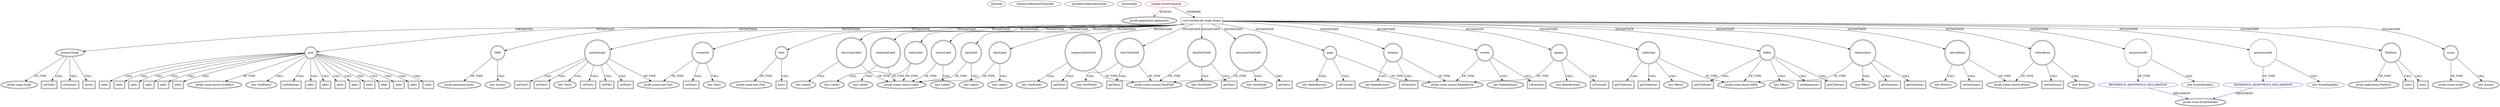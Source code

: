 digraph {
baseInfo[graphId=3746,category="extension_graph",isAnonymous=false,possibleRelation=true]
frameworkRelatedTypesInfo[0="javafx.application.Application"]
possibleCollaborationsInfo[0="3746~OVERRIDING_METHOD_DECLARATION-INSTANTIATION-~javafx.application.Application ~javafx.event.EventHandler ~false~true"]
locationInfo[projectName="nandoacoelho-SGFP-Sistema-Gerenciador-Financeiro-Pessoal",filePath="/nandoacoelho-SGFP-Sistema-Gerenciador-Financeiro-Pessoal/SGFP-Sistema-Gerenciador-Financeiro-Pessoal-master/src/sample/NovaTransacao.java",contextSignature="NovaTransacao",graphId="3746"]
0[label="sample.NovaTransacao",vertexType="ROOT_CLIENT_CLASS_DECLARATION",isFrameworkType=false,color=red]
1[label="javafx.application.Application",vertexType="FRAMEWORK_CLASS_TYPE",isFrameworkType=true,peripheries=2]
2[label="void start(javafx.stage.Stage)",vertexType="OVERRIDING_METHOD_DECLARATION",isFrameworkType=false,shape=box]
3[label="primaryStage",vertexType="PARAMETER_DECLARATION",isFrameworkType=true,peripheries=2]
4[label="javafx.stage.Stage",vertexType="FRAMEWORK_CLASS_TYPE",isFrameworkType=true,peripheries=2]
6[label="setTitle()",vertexType="INSIDE_CALL",isFrameworkType=true,peripheries=2,shape=box]
8[label="grid",vertexType="VARIABLE_EXPRESION",isFrameworkType=true,peripheries=2,shape=circle]
9[label="javafx.scene.layout.GridPane",vertexType="FRAMEWORK_CLASS_TYPE",isFrameworkType=true,peripheries=2]
7[label="new GridPane()",vertexType="CONSTRUCTOR_CALL",isFrameworkType=true,peripheries=2]
11[label="setPadding()",vertexType="INSIDE_CALL",isFrameworkType=true,peripheries=2,shape=box]
13[label="VAR3",vertexType="VARIABLE_EXPRESION",isFrameworkType=true,peripheries=2,shape=circle]
14[label="javafx.geometry.Insets",vertexType="FRAMEWORK_CLASS_TYPE",isFrameworkType=true,peripheries=2]
12[label="new Insets()",vertexType="CONSTRUCTOR_CALL",isFrameworkType=true,peripheries=2]
16[label="scenetitle",vertexType="VARIABLE_EXPRESION",isFrameworkType=true,peripheries=2,shape=circle]
17[label="javafx.scene.text.Text",vertexType="FRAMEWORK_CLASS_TYPE",isFrameworkType=true,peripheries=2]
15[label="new Text()",vertexType="CONSTRUCTOR_CALL",isFrameworkType=true,peripheries=2]
19[label="setFont()",vertexType="INSIDE_CALL",isFrameworkType=true,peripheries=2,shape=box]
20[label="Font",vertexType="VARIABLE_EXPRESION",isFrameworkType=true,peripheries=2,shape=circle]
22[label="javafx.scene.text.Font",vertexType="FRAMEWORK_CLASS_TYPE",isFrameworkType=true,peripheries=2]
21[label="font()",vertexType="INSIDE_CALL",isFrameworkType=true,peripheries=2,shape=box]
24[label="add()",vertexType="INSIDE_CALL",isFrameworkType=true,peripheries=2,shape=box]
26[label="descricaoLabel",vertexType="VARIABLE_EXPRESION",isFrameworkType=true,peripheries=2,shape=circle]
27[label="javafx.scene.control.Label",vertexType="FRAMEWORK_CLASS_TYPE",isFrameworkType=true,peripheries=2]
25[label="new Label()",vertexType="CONSTRUCTOR_CALL",isFrameworkType=true,peripheries=2]
29[label="add()",vertexType="INSIDE_CALL",isFrameworkType=true,peripheries=2,shape=box]
31[label="descricaoTextField",vertexType="VARIABLE_EXPRESION",isFrameworkType=true,peripheries=2,shape=circle]
32[label="javafx.scene.control.TextField",vertexType="FRAMEWORK_CLASS_TYPE",isFrameworkType=true,peripheries=2]
30[label="new TextField()",vertexType="CONSTRUCTOR_CALL",isFrameworkType=true,peripheries=2]
34[label="add()",vertexType="INSIDE_CALL",isFrameworkType=true,peripheries=2,shape=box]
36[label="categoriaLabel",vertexType="VARIABLE_EXPRESION",isFrameworkType=true,peripheries=2,shape=circle]
35[label="new Label()",vertexType="CONSTRUCTOR_CALL",isFrameworkType=true,peripheries=2]
39[label="add()",vertexType="INSIDE_CALL",isFrameworkType=true,peripheries=2,shape=box]
41[label="categoriaTextField",vertexType="VARIABLE_EXPRESION",isFrameworkType=true,peripheries=2,shape=circle]
40[label="new TextField()",vertexType="CONSTRUCTOR_CALL",isFrameworkType=true,peripheries=2]
44[label="add()",vertexType="INSIDE_CALL",isFrameworkType=true,peripheries=2,shape=box]
46[label="valorLabel",vertexType="VARIABLE_EXPRESION",isFrameworkType=true,peripheries=2,shape=circle]
45[label="new Label()",vertexType="CONSTRUCTOR_CALL",isFrameworkType=true,peripheries=2]
49[label="add()",vertexType="INSIDE_CALL",isFrameworkType=true,peripheries=2,shape=box]
51[label="valorTextField",vertexType="VARIABLE_EXPRESION",isFrameworkType=true,peripheries=2,shape=circle]
50[label="new TextField()",vertexType="CONSTRUCTOR_CALL",isFrameworkType=true,peripheries=2]
54[label="add()",vertexType="INSIDE_CALL",isFrameworkType=true,peripheries=2,shape=box]
56[label="dataLabel",vertexType="VARIABLE_EXPRESION",isFrameworkType=true,peripheries=2,shape=circle]
55[label="new Label()",vertexType="CONSTRUCTOR_CALL",isFrameworkType=true,peripheries=2]
59[label="add()",vertexType="INSIDE_CALL",isFrameworkType=true,peripheries=2,shape=box]
61[label="dataTextField",vertexType="VARIABLE_EXPRESION",isFrameworkType=true,peripheries=2,shape=circle]
60[label="new TextField()",vertexType="CONSTRUCTOR_CALL",isFrameworkType=true,peripheries=2]
64[label="add()",vertexType="INSIDE_CALL",isFrameworkType=true,peripheries=2,shape=box]
66[label="statusLabel",vertexType="VARIABLE_EXPRESION",isFrameworkType=true,peripheries=2,shape=circle]
65[label="new Label()",vertexType="CONSTRUCTOR_CALL",isFrameworkType=true,peripheries=2]
69[label="add()",vertexType="INSIDE_CALL",isFrameworkType=true,peripheries=2,shape=box]
71[label="apagar",vertexType="VARIABLE_EXPRESION",isFrameworkType=true,peripheries=2,shape=circle]
72[label="javafx.scene.control.RadioButton",vertexType="FRAMEWORK_CLASS_TYPE",isFrameworkType=true,peripheries=2]
70[label="new RadioButton()",vertexType="CONSTRUCTOR_CALL",isFrameworkType=true,peripheries=2]
74[label="pago",vertexType="VARIABLE_EXPRESION",isFrameworkType=true,peripheries=2,shape=circle]
73[label="new RadioButton()",vertexType="CONSTRUCTOR_CALL",isFrameworkType=true,peripheries=2]
77[label="radiosstatus",vertexType="VARIABLE_EXPRESION",isFrameworkType=true,peripheries=2,shape=circle]
78[label="javafx.scene.layout.HBox",vertexType="FRAMEWORK_CLASS_TYPE",isFrameworkType=true,peripheries=2]
76[label="new HBox()",vertexType="CONSTRUCTOR_CALL",isFrameworkType=true,peripheries=2]
80[label="getChildren()",vertexType="INSIDE_CALL",isFrameworkType=true,peripheries=2,shape=box]
82[label="getChildren()",vertexType="INSIDE_CALL",isFrameworkType=true,peripheries=2,shape=box]
84[label="add()",vertexType="INSIDE_CALL",isFrameworkType=true,peripheries=2,shape=box]
86[label="tipoLabel",vertexType="VARIABLE_EXPRESION",isFrameworkType=true,peripheries=2,shape=circle]
85[label="new Label()",vertexType="CONSTRUCTOR_CALL",isFrameworkType=true,peripheries=2]
89[label="add()",vertexType="INSIDE_CALL",isFrameworkType=true,peripheries=2,shape=box]
91[label="despesa",vertexType="VARIABLE_EXPRESION",isFrameworkType=true,peripheries=2,shape=circle]
90[label="new RadioButton()",vertexType="CONSTRUCTOR_CALL",isFrameworkType=true,peripheries=2]
94[label="receita",vertexType="VARIABLE_EXPRESION",isFrameworkType=true,peripheries=2,shape=circle]
93[label="new RadioButton()",vertexType="CONSTRUCTOR_CALL",isFrameworkType=true,peripheries=2]
97[label="radiostipo",vertexType="VARIABLE_EXPRESION",isFrameworkType=true,peripheries=2,shape=circle]
96[label="new HBox()",vertexType="CONSTRUCTOR_CALL",isFrameworkType=true,peripheries=2]
100[label="getChildren()",vertexType="INSIDE_CALL",isFrameworkType=true,peripheries=2,shape=box]
102[label="getChildren()",vertexType="INSIDE_CALL",isFrameworkType=true,peripheries=2,shape=box]
104[label="add()",vertexType="INSIDE_CALL",isFrameworkType=true,peripheries=2,shape=box]
106[label="voltarBotao",vertexType="VARIABLE_EXPRESION",isFrameworkType=true,peripheries=2,shape=circle]
107[label="javafx.scene.control.Button",vertexType="FRAMEWORK_CLASS_TYPE",isFrameworkType=true,peripheries=2]
105[label="new Button()",vertexType="CONSTRUCTOR_CALL",isFrameworkType=true,peripheries=2]
109[label="salvarBotao",vertexType="VARIABLE_EXPRESION",isFrameworkType=true,peripheries=2,shape=circle]
108[label="new Button()",vertexType="CONSTRUCTOR_CALL",isFrameworkType=true,peripheries=2]
112[label="hbBtn",vertexType="VARIABLE_EXPRESION",isFrameworkType=true,peripheries=2,shape=circle]
111[label="new HBox()",vertexType="CONSTRUCTOR_CALL",isFrameworkType=true,peripheries=2]
115[label="setAlignment()",vertexType="INSIDE_CALL",isFrameworkType=true,peripheries=2,shape=box]
117[label="getChildren()",vertexType="INSIDE_CALL",isFrameworkType=true,peripheries=2,shape=box]
119[label="getChildren()",vertexType="INSIDE_CALL",isFrameworkType=true,peripheries=2,shape=box]
121[label="add()",vertexType="INSIDE_CALL",isFrameworkType=true,peripheries=2,shape=box]
123[label="actiontarget",vertexType="VARIABLE_EXPRESION",isFrameworkType=true,peripheries=2,shape=circle]
122[label="new Text()",vertexType="CONSTRUCTOR_CALL",isFrameworkType=true,peripheries=2]
126[label="add()",vertexType="INSIDE_CALL",isFrameworkType=true,peripheries=2,shape=box]
128[label="setOnAction()",vertexType="INSIDE_CALL",isFrameworkType=true,peripheries=2,shape=box]
130[label="anonymous50",vertexType="VARIABLE_EXPRESION",isFrameworkType=false,shape=circle]
131[label="REFERENCE_ANONYMOUS_DECLARATION",vertexType="REFERENCE_ANONYMOUS_DECLARATION",isFrameworkType=false,color=blue]
132[label="javafx.event.EventHandler",vertexType="FRAMEWORK_INTERFACE_TYPE",isFrameworkType=true,peripheries=2]
129[label="new EventHandler()",vertexType="CONSTRUCTOR_CALL",isFrameworkType=false]
134[label="isPressed()",vertexType="INSIDE_CALL",isFrameworkType=true,peripheries=2,shape=box]
136[label="isPressed()",vertexType="INSIDE_CALL",isFrameworkType=true,peripheries=2,shape=box]
138[label="isPressed()",vertexType="INSIDE_CALL",isFrameworkType=true,peripheries=2,shape=box]
140[label="isPressed()",vertexType="INSIDE_CALL",isFrameworkType=true,peripheries=2,shape=box]
142[label="getText()",vertexType="INSIDE_CALL",isFrameworkType=true,peripheries=2,shape=box]
144[label="getText()",vertexType="INSIDE_CALL",isFrameworkType=true,peripheries=2,shape=box]
146[label="getText()",vertexType="INSIDE_CALL",isFrameworkType=true,peripheries=2,shape=box]
148[label="getText()",vertexType="INSIDE_CALL",isFrameworkType=true,peripheries=2,shape=box]
150[label="setText()",vertexType="INSIDE_CALL",isFrameworkType=true,peripheries=2,shape=box]
152[label="setFill()",vertexType="INSIDE_CALL",isFrameworkType=true,peripheries=2,shape=box]
154[label="setText()",vertexType="INSIDE_CALL",isFrameworkType=true,peripheries=2,shape=box]
155[label="Platform",vertexType="VARIABLE_EXPRESION",isFrameworkType=true,peripheries=2,shape=circle]
157[label="javafx.application.Platform",vertexType="FRAMEWORK_CLASS_TYPE",isFrameworkType=true,peripheries=2]
156[label="exit()",vertexType="INSIDE_CALL",isFrameworkType=true,peripheries=2,shape=box]
159[label="setText()",vertexType="INSIDE_CALL",isFrameworkType=true,peripheries=2,shape=box]
161[label="setText()",vertexType="INSIDE_CALL",isFrameworkType=true,peripheries=2,shape=box]
163[label="setOnAction()",vertexType="INSIDE_CALL",isFrameworkType=true,peripheries=2,shape=box]
165[label="anonymous66",vertexType="VARIABLE_EXPRESION",isFrameworkType=false,shape=circle]
166[label="REFERENCE_ANONYMOUS_DECLARATION",vertexType="REFERENCE_ANONYMOUS_DECLARATION",isFrameworkType=false,color=blue]
164[label="new EventHandler()",vertexType="CONSTRUCTOR_CALL",isFrameworkType=false]
169[label="exit()",vertexType="INSIDE_CALL",isFrameworkType=true,peripheries=2,shape=box]
171[label="scene",vertexType="VARIABLE_EXPRESION",isFrameworkType=true,peripheries=2,shape=circle]
172[label="javafx.scene.Scene",vertexType="FRAMEWORK_CLASS_TYPE",isFrameworkType=true,peripheries=2]
170[label="new Scene()",vertexType="CONSTRUCTOR_CALL",isFrameworkType=true,peripheries=2]
174[label="setScene()",vertexType="INSIDE_CALL",isFrameworkType=true,peripheries=2,shape=box]
176[label="show()",vertexType="INSIDE_CALL",isFrameworkType=true,peripheries=2,shape=box]
0->1[label="EXTEND",color=red]
0->2[label="OVERRIDE"]
3->4[label="OF_TYPE"]
2->3[label="PARAMETER"]
3->6[label="CALL"]
2->8[label="INSTANTIATE"]
8->9[label="OF_TYPE"]
8->7[label="CALL"]
8->11[label="CALL"]
2->13[label="INSTANTIATE"]
13->14[label="OF_TYPE"]
13->12[label="CALL"]
2->16[label="INSTANTIATE"]
16->17[label="OF_TYPE"]
16->15[label="CALL"]
16->19[label="CALL"]
2->20[label="INSTANTIATE"]
20->22[label="OF_TYPE"]
20->21[label="CALL"]
8->24[label="CALL"]
2->26[label="INSTANTIATE"]
26->27[label="OF_TYPE"]
26->25[label="CALL"]
8->29[label="CALL"]
2->31[label="INSTANTIATE"]
31->32[label="OF_TYPE"]
31->30[label="CALL"]
8->34[label="CALL"]
2->36[label="INSTANTIATE"]
36->27[label="OF_TYPE"]
36->35[label="CALL"]
8->39[label="CALL"]
2->41[label="INSTANTIATE"]
41->32[label="OF_TYPE"]
41->40[label="CALL"]
8->44[label="CALL"]
2->46[label="INSTANTIATE"]
46->27[label="OF_TYPE"]
46->45[label="CALL"]
8->49[label="CALL"]
2->51[label="INSTANTIATE"]
51->32[label="OF_TYPE"]
51->50[label="CALL"]
8->54[label="CALL"]
2->56[label="INSTANTIATE"]
56->27[label="OF_TYPE"]
56->55[label="CALL"]
8->59[label="CALL"]
2->61[label="INSTANTIATE"]
61->32[label="OF_TYPE"]
61->60[label="CALL"]
8->64[label="CALL"]
2->66[label="INSTANTIATE"]
66->27[label="OF_TYPE"]
66->65[label="CALL"]
8->69[label="CALL"]
2->71[label="INSTANTIATE"]
71->72[label="OF_TYPE"]
71->70[label="CALL"]
2->74[label="INSTANTIATE"]
74->72[label="OF_TYPE"]
74->73[label="CALL"]
2->77[label="INSTANTIATE"]
77->78[label="OF_TYPE"]
77->76[label="CALL"]
77->80[label="CALL"]
77->82[label="CALL"]
8->84[label="CALL"]
2->86[label="INSTANTIATE"]
86->27[label="OF_TYPE"]
86->85[label="CALL"]
8->89[label="CALL"]
2->91[label="INSTANTIATE"]
91->72[label="OF_TYPE"]
91->90[label="CALL"]
2->94[label="INSTANTIATE"]
94->72[label="OF_TYPE"]
94->93[label="CALL"]
2->97[label="INSTANTIATE"]
97->78[label="OF_TYPE"]
97->96[label="CALL"]
97->100[label="CALL"]
97->102[label="CALL"]
8->104[label="CALL"]
2->106[label="INSTANTIATE"]
106->107[label="OF_TYPE"]
106->105[label="CALL"]
2->109[label="INSTANTIATE"]
109->107[label="OF_TYPE"]
109->108[label="CALL"]
2->112[label="INSTANTIATE"]
112->78[label="OF_TYPE"]
112->111[label="CALL"]
112->115[label="CALL"]
112->117[label="CALL"]
112->119[label="CALL"]
8->121[label="CALL"]
2->123[label="INSTANTIATE"]
123->17[label="OF_TYPE"]
123->122[label="CALL"]
8->126[label="CALL"]
109->128[label="CALL"]
2->130[label="INSTANTIATE"]
131->132[label="IMPLEMENT",color=blue]
130->131[label="OF_TYPE"]
130->129[label="CALL"]
71->134[label="CALL"]
74->136[label="CALL"]
91->138[label="CALL"]
94->140[label="CALL"]
51->142[label="CALL"]
31->144[label="CALL"]
41->146[label="CALL"]
61->148[label="CALL"]
123->150[label="CALL"]
123->152[label="CALL"]
123->154[label="CALL"]
2->155[label="INSTANTIATE"]
155->157[label="OF_TYPE"]
155->156[label="CALL"]
123->159[label="CALL"]
123->161[label="CALL"]
106->163[label="CALL"]
2->165[label="INSTANTIATE"]
166->132[label="IMPLEMENT",color=blue]
165->166[label="OF_TYPE"]
165->164[label="CALL"]
155->169[label="CALL"]
2->171[label="INSTANTIATE"]
171->172[label="OF_TYPE"]
171->170[label="CALL"]
3->174[label="CALL"]
3->176[label="CALL"]
}
